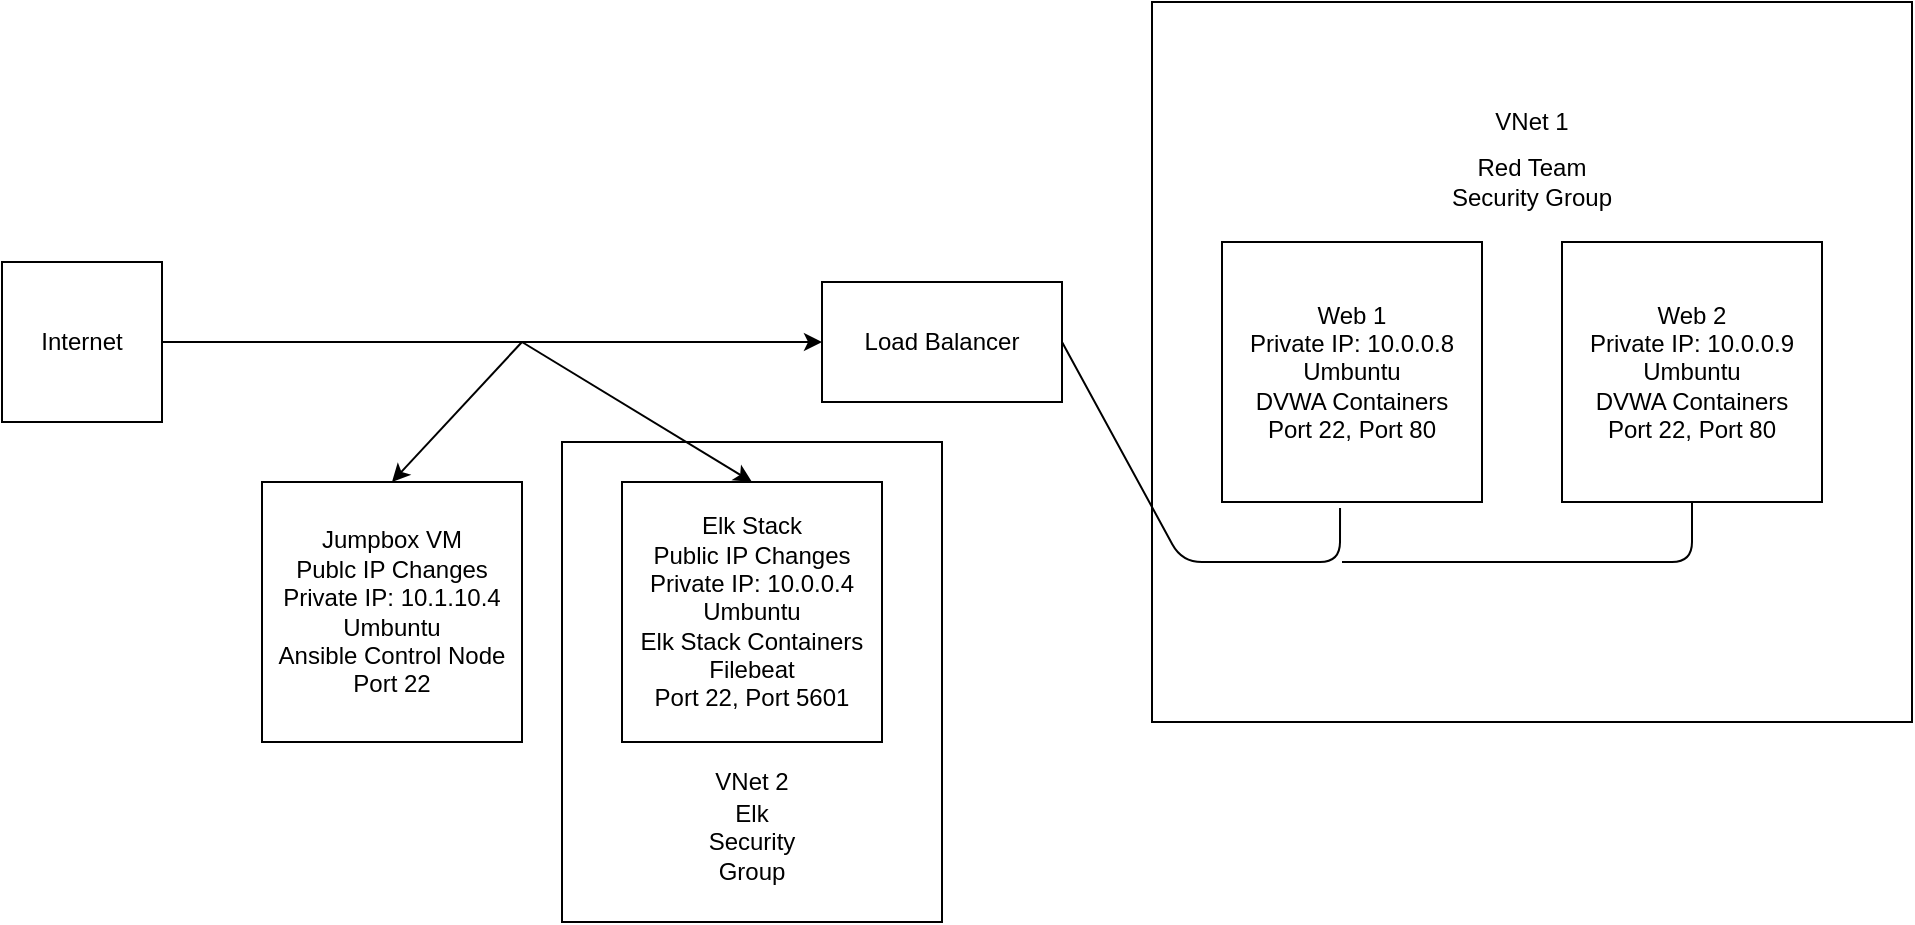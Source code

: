 <mxfile version="13.5.1" type="device"><diagram id="Fg34mfXKG8sjmUxAKh_3" name="Page-1"><mxGraphModel dx="1422" dy="822" grid="1" gridSize="10" guides="1" tooltips="1" connect="1" arrows="1" fold="1" page="1" pageScale="1" pageWidth="850" pageHeight="1100" math="0" shadow="0"><root><mxCell id="0"/><mxCell id="1" parent="0"/><mxCell id="AcLQa2mPChh292fRKZro-13" style="edgeStyle=orthogonalEdgeStyle;rounded=0;orthogonalLoop=1;jettySize=auto;html=1;exitX=1;exitY=0.5;exitDx=0;exitDy=0;entryX=0;entryY=0.5;entryDx=0;entryDy=0;" edge="1" parent="1" source="AcLQa2mPChh292fRKZro-6" target="AcLQa2mPChh292fRKZro-9"><mxGeometry relative="1" as="geometry"><Array as="points"><mxPoint x="250" y="290"/><mxPoint x="250" y="290"/></Array></mxGeometry></mxCell><mxCell id="AcLQa2mPChh292fRKZro-6" value="Internet" style="whiteSpace=wrap;html=1;aspect=fixed;" vertex="1" parent="1"><mxGeometry x="10" y="250" width="80" height="80" as="geometry"/></mxCell><mxCell id="AcLQa2mPChh292fRKZro-7" value="Jumpbox VM&lt;br&gt;Publc IP Changes&lt;br&gt;Private IP: 10.1.10.4&lt;br&gt;Umbuntu&lt;br&gt;Ansible Control Node&lt;br&gt;Port 22" style="whiteSpace=wrap;html=1;aspect=fixed;" vertex="1" parent="1"><mxGeometry x="140" y="360" width="130" height="130" as="geometry"/></mxCell><mxCell id="AcLQa2mPChh292fRKZro-8" value="Elk Stack&lt;br&gt;Public IP Changes&lt;br&gt;Private IP: 10.0.0.4&lt;br&gt;Umbuntu&lt;br&gt;Elk Stack Containers&lt;br&gt;Filebeat&lt;br&gt;Port 22, Port 5601" style="whiteSpace=wrap;html=1;aspect=fixed;" vertex="1" parent="1"><mxGeometry x="320" y="360" width="130" height="130" as="geometry"/></mxCell><mxCell id="AcLQa2mPChh292fRKZro-9" value="Load Balancer" style="rounded=0;whiteSpace=wrap;html=1;" vertex="1" parent="1"><mxGeometry x="420" y="260" width="120" height="60" as="geometry"/></mxCell><mxCell id="AcLQa2mPChh292fRKZro-16" value="" style="endArrow=classic;html=1;entryX=0.5;entryY=0;entryDx=0;entryDy=0;" edge="1" parent="1" target="AcLQa2mPChh292fRKZro-7"><mxGeometry width="50" height="50" relative="1" as="geometry"><mxPoint x="270" y="290" as="sourcePoint"/><mxPoint x="320" y="240" as="targetPoint"/></mxGeometry></mxCell><mxCell id="AcLQa2mPChh292fRKZro-19" value="" style="endArrow=classic;html=1;entryX=0.5;entryY=0;entryDx=0;entryDy=0;" edge="1" parent="1" target="AcLQa2mPChh292fRKZro-8"><mxGeometry width="50" height="50" relative="1" as="geometry"><mxPoint x="270" y="290" as="sourcePoint"/><mxPoint x="320" y="240" as="targetPoint"/></mxGeometry></mxCell><mxCell id="AcLQa2mPChh292fRKZro-21" value="Web 1&lt;br&gt;Private IP: 10.0.0.8&lt;br&gt;Umbuntu&lt;br&gt;DVWA Containers&lt;br&gt;Port 22, Port 80" style="whiteSpace=wrap;html=1;aspect=fixed;" vertex="1" parent="1"><mxGeometry x="620" y="240" width="130" height="130" as="geometry"/></mxCell><mxCell id="AcLQa2mPChh292fRKZro-23" value="Web 2&lt;br&gt;Private IP: 10.0.0.9&lt;br&gt;Umbuntu&lt;br&gt;DVWA Containers&lt;br&gt;Port 22, Port 80" style="whiteSpace=wrap;html=1;aspect=fixed;" vertex="1" parent="1"><mxGeometry x="790" y="240" width="130" height="130" as="geometry"/></mxCell><mxCell id="AcLQa2mPChh292fRKZro-24" value="" style="endArrow=none;html=1;exitX=1;exitY=0.5;exitDx=0;exitDy=0;entryX=0.454;entryY=1.023;entryDx=0;entryDy=0;entryPerimeter=0;" edge="1" parent="1" source="AcLQa2mPChh292fRKZro-9" target="AcLQa2mPChh292fRKZro-21"><mxGeometry width="50" height="50" relative="1" as="geometry"><mxPoint x="570" y="330" as="sourcePoint"/><mxPoint x="720" y="400" as="targetPoint"/><Array as="points"><mxPoint x="600" y="400"/><mxPoint x="679" y="400"/></Array></mxGeometry></mxCell><mxCell id="AcLQa2mPChh292fRKZro-25" value="" style="endArrow=none;html=1;entryX=0.5;entryY=1;entryDx=0;entryDy=0;" edge="1" parent="1" target="AcLQa2mPChh292fRKZro-23"><mxGeometry width="50" height="50" relative="1" as="geometry"><mxPoint x="680" y="400" as="sourcePoint"/><mxPoint x="620" y="280" as="targetPoint"/><Array as="points"><mxPoint x="855" y="400"/></Array></mxGeometry></mxCell><mxCell id="AcLQa2mPChh292fRKZro-26" value="Red Team Security Group" style="text;html=1;strokeColor=none;fillColor=none;align=center;verticalAlign=middle;whiteSpace=wrap;rounded=0;" vertex="1" parent="1"><mxGeometry x="730" y="200" width="90" height="20" as="geometry"/></mxCell><mxCell id="AcLQa2mPChh292fRKZro-27" value="VNet 1" style="text;html=1;strokeColor=none;fillColor=none;align=center;verticalAlign=middle;whiteSpace=wrap;rounded=0;" vertex="1" parent="1"><mxGeometry x="755" y="170" width="40" height="20" as="geometry"/></mxCell><mxCell id="AcLQa2mPChh292fRKZro-28" value="VNet 2" style="text;html=1;strokeColor=none;fillColor=none;align=center;verticalAlign=middle;whiteSpace=wrap;rounded=0;" vertex="1" parent="1"><mxGeometry x="365" y="500" width="40" height="20" as="geometry"/></mxCell><mxCell id="AcLQa2mPChh292fRKZro-29" value="Elk Security Group" style="text;html=1;strokeColor=none;fillColor=none;align=center;verticalAlign=middle;whiteSpace=wrap;rounded=0;" vertex="1" parent="1"><mxGeometry x="365" y="530" width="40" height="20" as="geometry"/></mxCell><mxCell id="AcLQa2mPChh292fRKZro-30" value="" style="verticalLabelPosition=bottom;verticalAlign=top;html=1;shape=mxgraph.basic.rect;fillColor2=none;strokeWidth=1;size=20;indent=5;fillColor=none;" vertex="1" parent="1"><mxGeometry x="585" y="120" width="380" height="360" as="geometry"/></mxCell><mxCell id="AcLQa2mPChh292fRKZro-31" value="" style="verticalLabelPosition=bottom;verticalAlign=top;html=1;shape=mxgraph.basic.rect;fillColor2=none;strokeWidth=1;size=20;indent=5;fillColor=none;" vertex="1" parent="1"><mxGeometry x="290" y="340" width="190" height="240" as="geometry"/></mxCell></root></mxGraphModel></diagram></mxfile>